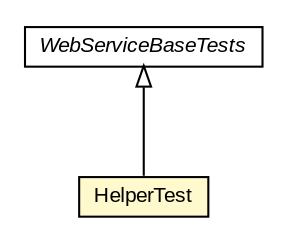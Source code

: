 #!/usr/local/bin/dot
#
# Class diagram 
# Generated by UMLGraph version R5_6-24-gf6e263 (http://www.umlgraph.org/)
#

digraph G {
	edge [fontname="arial",fontsize=10,labelfontname="arial",labelfontsize=10];
	node [fontname="arial",fontsize=10,shape=plaintext];
	nodesep=0.25;
	ranksep=0.5;
	// org.miloss.fgsms.presentation.HelperTest
	c1573 [label=<<table title="org.miloss.fgsms.presentation.HelperTest" border="0" cellborder="1" cellspacing="0" cellpadding="2" port="p" bgcolor="lemonChiffon" href="./HelperTest.html">
		<tr><td><table border="0" cellspacing="0" cellpadding="1">
<tr><td align="center" balign="center"> HelperTest </td></tr>
		</table></td></tr>
		</table>>, URL="./HelperTest.html", fontname="arial", fontcolor="black", fontsize=10.0];
	//org.miloss.fgsms.presentation.HelperTest extends org.miloss.fgsms.test.WebServiceBaseTests
	c1576:p -> c1573:p [dir=back,arrowtail=empty];
	// org.miloss.fgsms.test.WebServiceBaseTests
	c1576 [label=<<table title="org.miloss.fgsms.test.WebServiceBaseTests" border="0" cellborder="1" cellspacing="0" cellpadding="2" port="p" href="http://java.sun.com/j2se/1.4.2/docs/api/org/miloss/fgsms/test/WebServiceBaseTests.html">
		<tr><td><table border="0" cellspacing="0" cellpadding="1">
<tr><td align="center" balign="center"><font face="arial italic"> WebServiceBaseTests </font></td></tr>
		</table></td></tr>
		</table>>, URL="http://java.sun.com/j2se/1.4.2/docs/api/org/miloss/fgsms/test/WebServiceBaseTests.html", fontname="arial", fontcolor="black", fontsize=10.0];
}

